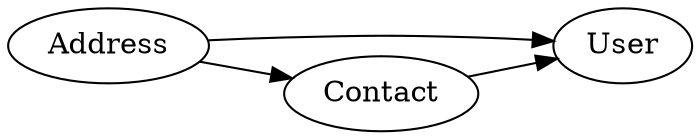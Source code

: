 ## Table Connection Graph -- Generated 2015-03-28T20:45:35.258Z
digraph DataModel {
rankdir=LR
User;
Contact;
Address;
Contact -> User
Address -> User
Address -> Contact
}